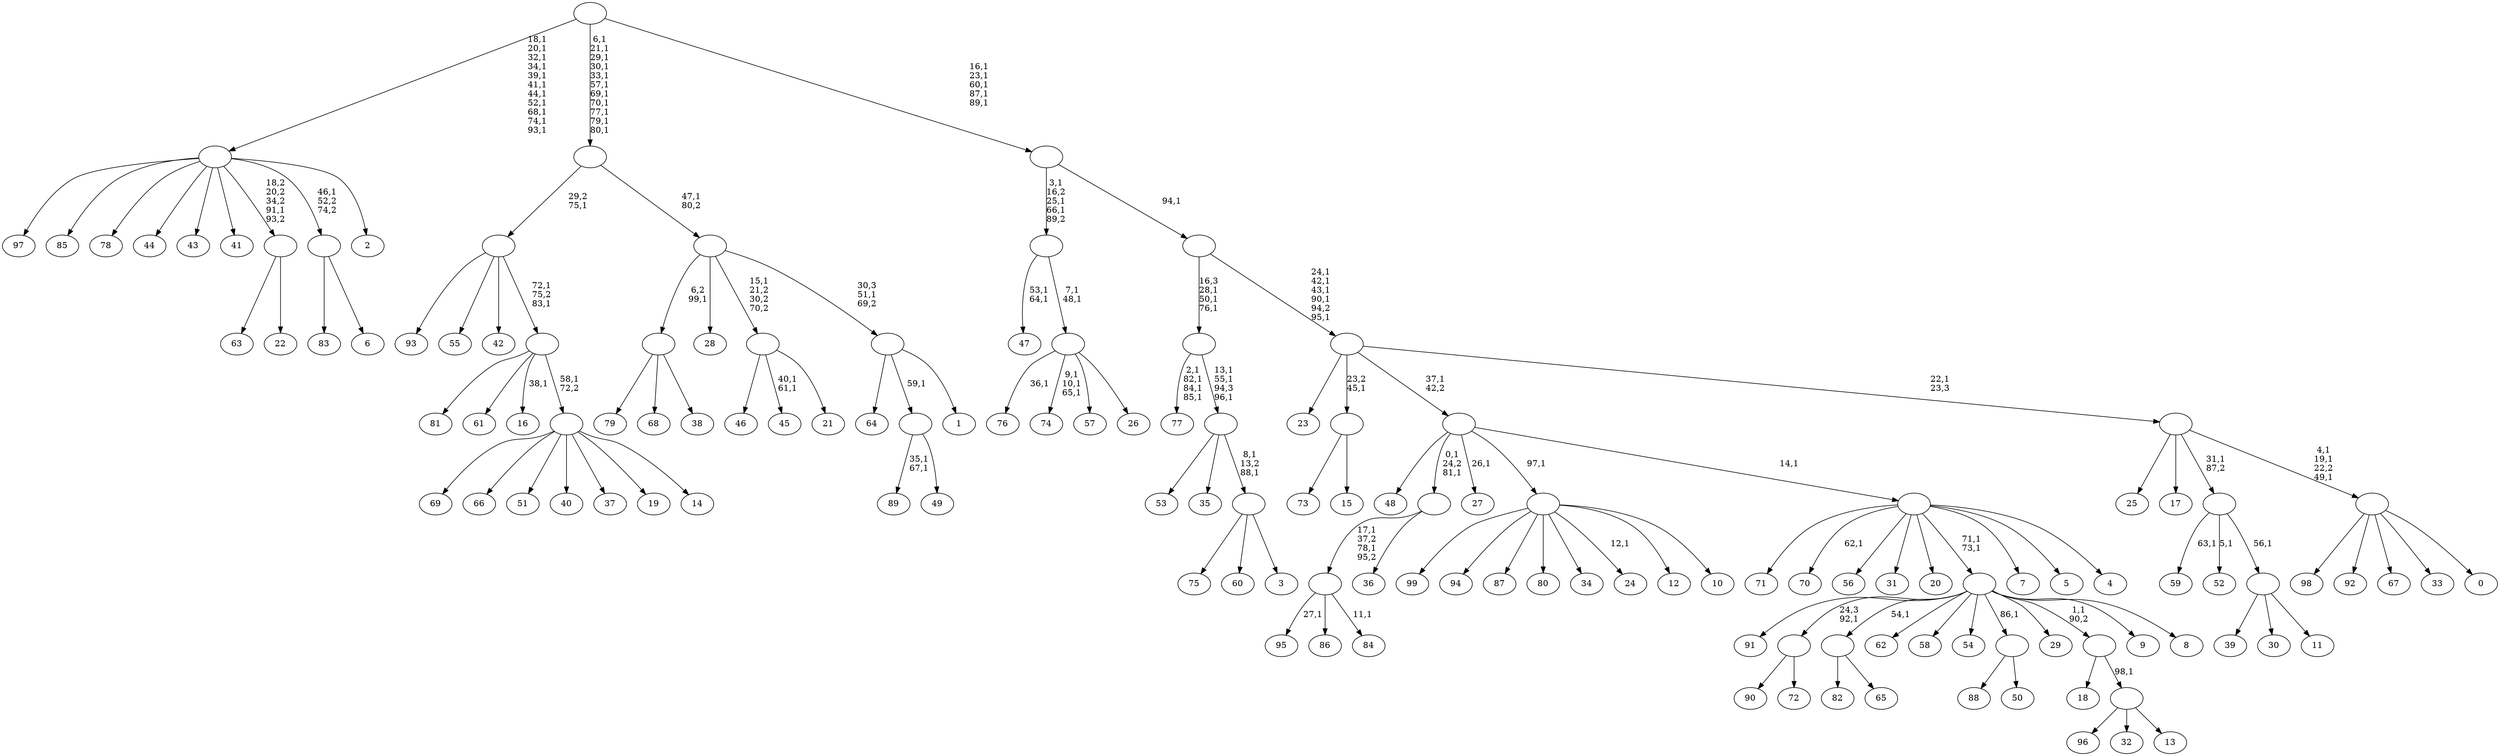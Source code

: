 digraph T {
	200 [label="99"]
	199 [label="98"]
	198 [label="97"]
	197 [label="96"]
	196 [label="95"]
	194 [label="94"]
	193 [label="93"]
	192 [label="92"]
	191 [label="91"]
	190 [label="90"]
	189 [label="89"]
	186 [label="88"]
	185 [label="87"]
	184 [label="86"]
	183 [label="85"]
	182 [label="84"]
	180 [label=""]
	178 [label="83"]
	177 [label="82"]
	176 [label="81"]
	175 [label="80"]
	174 [label="79"]
	173 [label="78"]
	172 [label="77"]
	167 [label="76"]
	165 [label="75"]
	164 [label="74"]
	160 [label="73"]
	159 [label="72"]
	158 [label=""]
	157 [label="71"]
	156 [label="70"]
	154 [label="69"]
	153 [label="68"]
	152 [label="67"]
	151 [label="66"]
	150 [label="65"]
	149 [label=""]
	148 [label="64"]
	147 [label="63"]
	146 [label="62"]
	145 [label="61"]
	144 [label="60"]
	143 [label="59"]
	141 [label="58"]
	140 [label="57"]
	139 [label="56"]
	138 [label="55"]
	137 [label="54"]
	136 [label="53"]
	135 [label="52"]
	133 [label="51"]
	132 [label="50"]
	131 [label=""]
	130 [label="49"]
	129 [label=""]
	128 [label="48"]
	127 [label="47"]
	124 [label="46"]
	123 [label="45"]
	120 [label="44"]
	119 [label="43"]
	118 [label="42"]
	117 [label="41"]
	116 [label="40"]
	115 [label="39"]
	114 [label="38"]
	113 [label=""]
	112 [label="37"]
	111 [label="36"]
	110 [label=""]
	108 [label="35"]
	107 [label="34"]
	106 [label="33"]
	105 [label="32"]
	104 [label="31"]
	103 [label="30"]
	102 [label="29"]
	101 [label="28"]
	100 [label="27"]
	98 [label="26"]
	97 [label=""]
	95 [label=""]
	92 [label="25"]
	91 [label="24"]
	89 [label="23"]
	88 [label="22"]
	87 [label=""]
	86 [label="21"]
	85 [label=""]
	84 [label="20"]
	83 [label="19"]
	82 [label="18"]
	81 [label="17"]
	80 [label="16"]
	78 [label="15"]
	77 [label=""]
	76 [label="14"]
	75 [label=""]
	74 [label=""]
	72 [label=""]
	71 [label="13"]
	70 [label=""]
	69 [label=""]
	68 [label="12"]
	67 [label="11"]
	66 [label=""]
	65 [label=""]
	64 [label="10"]
	63 [label=""]
	62 [label="9"]
	61 [label="8"]
	60 [label=""]
	58 [label="7"]
	57 [label="6"]
	56 [label=""]
	55 [label="5"]
	54 [label="4"]
	53 [label=""]
	52 [label=""]
	51 [label="3"]
	50 [label=""]
	48 [label=""]
	45 [label=""]
	42 [label="2"]
	41 [label=""]
	30 [label="1"]
	29 [label=""]
	28 [label=""]
	27 [label=""]
	16 [label="0"]
	15 [label=""]
	12 [label=""]
	11 [label=""]
	6 [label=""]
	5 [label=""]
	0 [label=""]
	180 -> 182 [label="11,1"]
	180 -> 196 [label="27,1"]
	180 -> 184 [label=""]
	158 -> 190 [label=""]
	158 -> 159 [label=""]
	149 -> 177 [label=""]
	149 -> 150 [label=""]
	131 -> 186 [label=""]
	131 -> 132 [label=""]
	129 -> 189 [label="35,1\n67,1"]
	129 -> 130 [label=""]
	113 -> 174 [label=""]
	113 -> 153 [label=""]
	113 -> 114 [label=""]
	110 -> 180 [label="17,1\n37,2\n78,1\n95,2"]
	110 -> 111 [label=""]
	97 -> 164 [label="9,1\n10,1\n65,1"]
	97 -> 167 [label="36,1"]
	97 -> 140 [label=""]
	97 -> 98 [label=""]
	95 -> 97 [label="7,1\n48,1"]
	95 -> 127 [label="53,1\n64,1"]
	87 -> 147 [label=""]
	87 -> 88 [label=""]
	85 -> 123 [label="40,1\n61,1"]
	85 -> 124 [label=""]
	85 -> 86 [label=""]
	77 -> 160 [label=""]
	77 -> 78 [label=""]
	75 -> 154 [label=""]
	75 -> 151 [label=""]
	75 -> 133 [label=""]
	75 -> 116 [label=""]
	75 -> 112 [label=""]
	75 -> 83 [label=""]
	75 -> 76 [label=""]
	74 -> 80 [label="38,1"]
	74 -> 176 [label=""]
	74 -> 145 [label=""]
	74 -> 75 [label="58,1\n72,2"]
	72 -> 74 [label="72,1\n75,2\n83,1"]
	72 -> 193 [label=""]
	72 -> 138 [label=""]
	72 -> 118 [label=""]
	70 -> 197 [label=""]
	70 -> 105 [label=""]
	70 -> 71 [label=""]
	69 -> 82 [label=""]
	69 -> 70 [label="98,1"]
	66 -> 115 [label=""]
	66 -> 103 [label=""]
	66 -> 67 [label=""]
	65 -> 135 [label="5,1"]
	65 -> 143 [label="63,1"]
	65 -> 66 [label="56,1"]
	63 -> 91 [label="12,1"]
	63 -> 200 [label=""]
	63 -> 194 [label=""]
	63 -> 185 [label=""]
	63 -> 175 [label=""]
	63 -> 107 [label=""]
	63 -> 68 [label=""]
	63 -> 64 [label=""]
	60 -> 191 [label=""]
	60 -> 158 [label="24,3\n92,1"]
	60 -> 149 [label="54,1"]
	60 -> 146 [label=""]
	60 -> 141 [label=""]
	60 -> 137 [label=""]
	60 -> 131 [label="86,1"]
	60 -> 102 [label=""]
	60 -> 69 [label="1,1\n90,2"]
	60 -> 62 [label=""]
	60 -> 61 [label=""]
	56 -> 178 [label=""]
	56 -> 57 [label=""]
	53 -> 60 [label="71,1\n73,1"]
	53 -> 156 [label="62,1"]
	53 -> 157 [label=""]
	53 -> 139 [label=""]
	53 -> 104 [label=""]
	53 -> 84 [label=""]
	53 -> 58 [label=""]
	53 -> 55 [label=""]
	53 -> 54 [label=""]
	52 -> 100 [label="26,1"]
	52 -> 110 [label="0,1\n24,2\n81,1"]
	52 -> 128 [label=""]
	52 -> 63 [label="97,1"]
	52 -> 53 [label="14,1"]
	50 -> 165 [label=""]
	50 -> 144 [label=""]
	50 -> 51 [label=""]
	48 -> 50 [label="8,1\n13,2\n88,1"]
	48 -> 136 [label=""]
	48 -> 108 [label=""]
	45 -> 48 [label="13,1\n55,1\n94,3\n96,1"]
	45 -> 172 [label="2,1\n82,1\n84,1\n85,1"]
	41 -> 198 [label=""]
	41 -> 183 [label=""]
	41 -> 173 [label=""]
	41 -> 120 [label=""]
	41 -> 119 [label=""]
	41 -> 117 [label=""]
	41 -> 87 [label="18,2\n20,2\n34,2\n91,1\n93,2"]
	41 -> 56 [label="46,1\n52,2\n74,2"]
	41 -> 42 [label=""]
	29 -> 148 [label=""]
	29 -> 129 [label="59,1"]
	29 -> 30 [label=""]
	28 -> 113 [label="6,2\n99,1"]
	28 -> 101 [label=""]
	28 -> 85 [label="15,1\n21,2\n30,2\n70,2"]
	28 -> 29 [label="30,3\n51,1\n69,2"]
	27 -> 72 [label="29,2\n75,1"]
	27 -> 28 [label="47,1\n80,2"]
	15 -> 199 [label=""]
	15 -> 192 [label=""]
	15 -> 152 [label=""]
	15 -> 106 [label=""]
	15 -> 16 [label=""]
	12 -> 15 [label="4,1\n19,1\n22,2\n49,1"]
	12 -> 92 [label=""]
	12 -> 81 [label=""]
	12 -> 65 [label="31,1\n87,2"]
	11 -> 89 [label=""]
	11 -> 77 [label="23,2\n45,1"]
	11 -> 52 [label="37,1\n42,2"]
	11 -> 12 [label="22,1\n23,3"]
	6 -> 11 [label="24,1\n42,1\n43,1\n90,1\n94,2\n95,1"]
	6 -> 45 [label="16,3\n28,1\n50,1\n76,1"]
	5 -> 95 [label="3,1\n16,2\n25,1\n66,1\n89,2"]
	5 -> 6 [label="94,1"]
	0 -> 5 [label="16,1\n23,1\n60,1\n87,1\n89,1"]
	0 -> 27 [label="6,1\n21,1\n29,1\n30,1\n33,1\n57,1\n69,1\n70,1\n77,1\n79,1\n80,1"]
	0 -> 41 [label="18,1\n20,1\n32,1\n34,1\n39,1\n41,1\n44,1\n52,1\n68,1\n74,1\n93,1"]
}
